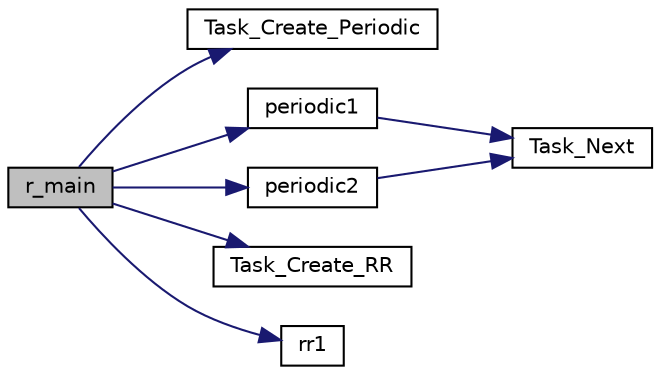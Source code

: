 digraph "r_main"
{
  edge [fontname="Helvetica",fontsize="10",labelfontname="Helvetica",labelfontsize="10"];
  node [fontname="Helvetica",fontsize="10",shape=record];
  rankdir="LR";
  Node1 [label="r_main",height=0.2,width=0.4,color="black", fillcolor="grey75", style="filled", fontcolor="black"];
  Node1 -> Node2 [color="midnightblue",fontsize="10",style="solid",fontname="Helvetica"];
  Node2 [label="Task_Create_Periodic",height=0.2,width=0.4,color="black", fillcolor="white", style="filled",URL="$os_8c.html#a369e92f3f8ffc2042e061bd2a64a0f8f"];
  Node1 -> Node3 [color="midnightblue",fontsize="10",style="solid",fontname="Helvetica"];
  Node3 [label="periodic1",height=0.2,width=0.4,color="black", fillcolor="white", style="filled",URL="$test003__periodic_8c.html#ad86cfcca2ee68156a3a6148a757c452a"];
  Node3 -> Node4 [color="midnightblue",fontsize="10",style="solid",fontname="Helvetica"];
  Node4 [label="Task_Next",height=0.2,width=0.4,color="black", fillcolor="white", style="filled",URL="$os_8c.html#a5a9b72d0dadaea32fec8d4ff1c0eafa4",tooltip="The calling task gives up its share of the processor voluntarily. "];
  Node1 -> Node5 [color="midnightblue",fontsize="10",style="solid",fontname="Helvetica"];
  Node5 [label="periodic2",height=0.2,width=0.4,color="black", fillcolor="white", style="filled",URL="$test003__periodic_8c.html#a07678adec4920b4afcdfd0db22a4ba85"];
  Node5 -> Node4 [color="midnightblue",fontsize="10",style="solid",fontname="Helvetica"];
  Node1 -> Node6 [color="midnightblue",fontsize="10",style="solid",fontname="Helvetica"];
  Node6 [label="Task_Create_RR",height=0.2,width=0.4,color="black", fillcolor="white", style="filled",URL="$os_8c.html#abfffed5dc80a63a8436cc49d61e92cb7"];
  Node1 -> Node7 [color="midnightblue",fontsize="10",style="solid",fontname="Helvetica"];
  Node7 [label="rr1",height=0.2,width=0.4,color="black", fillcolor="white", style="filled",URL="$test003__periodic_8c.html#a30ea632ece0f538d750c9c13a9503b29"];
}
